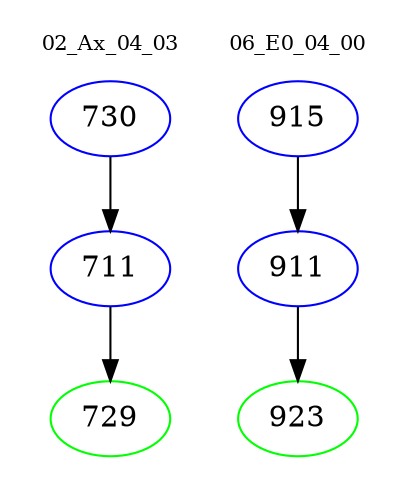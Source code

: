 digraph{
subgraph cluster_0 {
color = white
label = "02_Ax_04_03";
fontsize=10;
T0_730 [label="730", color="blue"]
T0_730 -> T0_711 [color="black"]
T0_711 [label="711", color="blue"]
T0_711 -> T0_729 [color="black"]
T0_729 [label="729", color="green"]
}
subgraph cluster_1 {
color = white
label = "06_E0_04_00";
fontsize=10;
T1_915 [label="915", color="blue"]
T1_915 -> T1_911 [color="black"]
T1_911 [label="911", color="blue"]
T1_911 -> T1_923 [color="black"]
T1_923 [label="923", color="green"]
}
}
